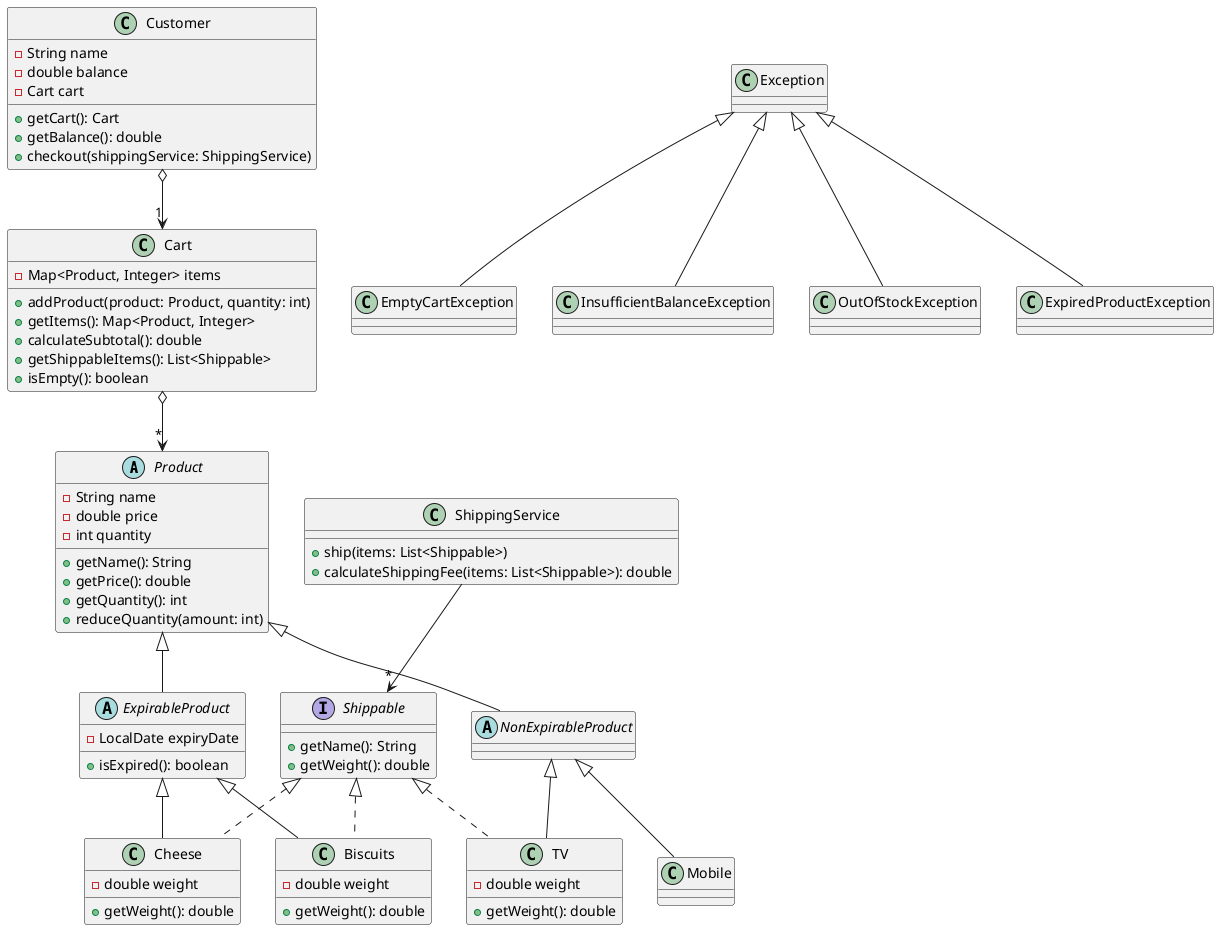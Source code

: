 @startuml ECommerceSystem

' Abstract and interfaces
abstract class Product {
  -String name
  -double price
  -int quantity
  +getName(): String
  +getPrice(): double
  +getQuantity(): int
  +reduceQuantity(amount: int)
}

abstract class ExpirableProduct {
  -LocalDate expiryDate
  +isExpired(): boolean
}

abstract class NonExpirableProduct {
}

interface Shippable {
  +getName(): String
  +getWeight(): double
}

' Concrete classes
class Cheese {
  -double weight
  +getWeight(): double
}

class Biscuits {
  -double weight
  +getWeight(): double
}

class TV {
  -double weight
  +getWeight(): double
}

class Mobile {
}

' Customer
class Customer {
  -String name
  -double balance
  -Cart cart
  +getCart(): Cart
  +getBalance(): double
  +checkout(shippingService: ShippingService)
}

' Cart
class Cart {
  -Map<Product, Integer> items
  +addProduct(product: Product, quantity: int)
  +getItems(): Map<Product, Integer>
  +calculateSubtotal(): double
  +getShippableItems(): List<Shippable>
  +isEmpty(): boolean
}

' Shipping Service
class ShippingService {
  +ship(items: List<Shippable>)
  +calculateShippingFee(items: List<Shippable>): double
}

' Exceptions
class EmptyCartException {
}

class InsufficientBalanceException {
}

class OutOfStockException {
}

class ExpiredProductException {
}

' Relationships
Product <|-- ExpirableProduct
Product <|-- NonExpirableProduct
ExpirableProduct <|-- Cheese
ExpirableProduct <|-- Biscuits
NonExpirableProduct <|-- TV
NonExpirableProduct <|-- Mobile
Shippable <|.. Cheese
Shippable <|.. Biscuits
Shippable <|.. TV
Customer o--> "1" Cart
Cart o--> "*" Product
ShippingService --> "*" Shippable
Exception <|-- EmptyCartException
Exception <|-- InsufficientBalanceException
Exception <|-- OutOfStockException
Exception <|-- ExpiredProductException

@enduml